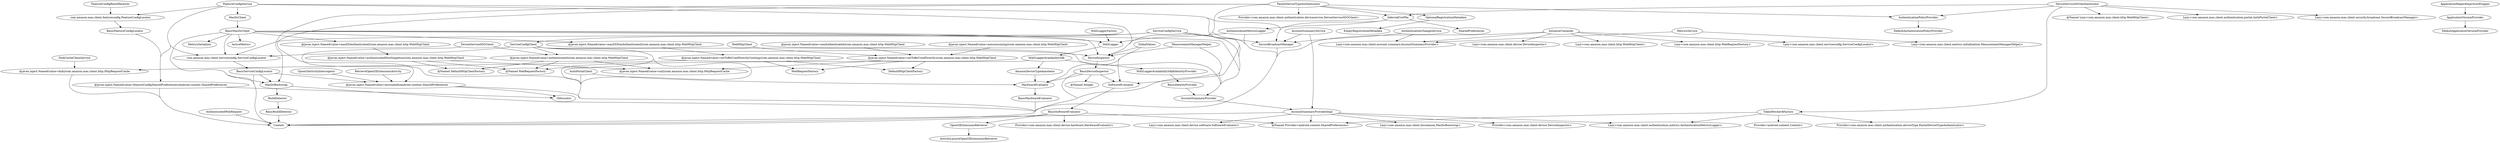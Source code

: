 digraph G1 {
  concentrate = true;
  n2 [label="@javax.inject.Named(value=authenticated)/com.amazon.mas.client.http.WebHttpClient"];
  n3 [label="@Named DefaultHttpClientFactory"];
  n2 -> n3;
  n4 [label="@Named WebRequestFactory"];
  n2 -> n4;
  n5 [label="@javax.inject.Named(value=null)/com.amazon.mas.client.http.HttpRequestCache"];
  n2 -> n5;
  n6 [label="@javax.inject.Named(value=authenticatedNonSingleton)/com.amazon.mas.client.http.WebHttpClient"];
  n6 -> n3;
  n6 -> n4;
  n6 -> n5;
  n7 [label="@javax.inject.Named(value=disk)/com.amazon.mas.client.http.HttpRequestCache"];
  n7 -> Context;
  n8 [label="@javax.inject.Named(value=encrypted)/android.content.SharedPreferences"];
  n8 -> Context;
  n8 -> Obfuscator;
  n9 [label="@javax.inject.Named(value=featureConfigSharedPreferences)/android.content.SharedPreferences"];
  n9 -> Context;
  n9 -> Obfuscator;
  n10 [label="@javax.inject.Named(value=masDSAuthenticated)/com.amazon.mas.client.http.WebHttpClient"];
  n10 -> n6;
  n11 [label="@javax.inject.Named(value=masDSNonAuthenticated)/com.amazon.mas.client.http.WebHttpClient"];
  n12 [label="@javax.inject.Named(value=notToBeUsedDirectlyCaching)/com.amazon.mas.client.http.WebHttpClient"];
  n11 -> n12;
  n13 [label="@javax.inject.Named(value=nonAuthenticated)/com.amazon.mas.client.http.WebHttpClient"];
  n14 [label="@javax.inject.Named(value=notToBeUsedDirectly)/com.amazon.mas.client.http.WebHttpClient"];
  n13 -> n14;
  n15 [label="@javax.inject.Named(value=nonconsuming)/com.amazon.mas.client.http.WebHttpClient"];
  n15 -> n14;
  n14 -> n5;
  n14 -> DefaultHttpClientFactory;
  n14 -> WebRequestFactory;
  n12 -> n7;
  n12 -> DefaultHttpClientFactory;
  n12 -> WebRequestFactory;
  AccountSummaryProvider -> AccountSummaryProviderImpl;
  n16 [label="@Named Provider<android.content.SharedPreferences>"];
  AccountSummaryProviderImpl -> n16;
  n17 [label="Provider<com.amazon.mas.client.device.DeviceInspector>"];
  AccountSummaryProviderImpl -> n17;
  n18 [label="Lazy<com.amazon.mas.client.authentication.metrics.AuthenticationMetricsLogger>"];
  AccountSummaryProviderImpl -> n18;
  n19 [label="Lazy<com.amazon.mas.client.device.software.SoftwareEvaluator>"];
  AccountSummaryProviderImpl -> n19;
  n20 [label="Lazy<com.amazon.mas.client.dscommon.MasDsBootstrap>"];
  AccountSummaryProviderImpl -> n20;
  AccountSummaryProviderImpl -> Context;
  AccountSummaryService -> AccountSummaryProviderImpl;
  AccountSummaryService -> SecureBroadcastManager;
  AmazonDeviceTypeAnnotator -> HardwareEvaluator;
  n21 [label="ApplicationHelper$InjectionWrapper"];
  n21 -> ApplicationVersionProvider;
  ApplicationVersionProvider -> DefaultApplicationVersionProvider;
  AuthPortalClient -> Context;
  AuthPortalClient -> HardwareEvaluator;
  AuthenticatedWebRequest -> Context;
  AuthenticationChangeService -> SecureBroadcastManager;
  n22 [label="Lazy<com.amazon.mas.client.account.summary.AccountSummaryProvider>"];
  AuthenticationChangeService -> n22;
  AuthenticationMetricsLogger -> MASLogger;
  AuthenticationMetricsLogger -> Context;
  AuthenticationPolicyProvider -> DefaultAuthenticationPolicyProvider;
  BasicBuildDetector -> Context;
  n23 [label="@Named Integer"];
  BasicDeviceInspector -> n23;
  BasicDeviceInspector -> Context;
  BasicDeviceInspector -> HardwareEvaluator;
  BasicDeviceInspector -> SoftwareEvaluator;
  BasicFeatureConfigLocator -> n9;
  BasicHardwareEvaluator -> Context;
  BasicIdentityProvider -> AccountSummaryProvider;
  BasicMasDsClient -> MasDsBootstrap;
  BasicMasDsClient -> n10;
  BasicMasDsClient -> n11;
  BasicMasDsClient -> DeviceInspector;
  BasicMasDsClient -> MASLogger;
  BasicMasDsClient -> ActiveMetrics;
  BasicMasDsClient -> Context;
  BasicMasDsClient -> AccountSummaryProvider;
  BasicMasDsClient -> MetricsSerializer;
  n24 [label="com.amazon.mas.client.serviceconfig.ServiceConfigLocator"];
  BasicMasDsClient -> n24;
  BasicServiceConfigLocator -> MasDsBootstrap;
  BasicServiceConfigLocator -> n8;
  BasicServiceConfigLocator -> Context;
  BasicSoftwareEvaluator -> n16;
  n25 [label="Provider<com.amazon.mas.client.device.hardware.HardwareEvaluator>"];
  BasicSoftwareEvaluator -> n25;
  BasicSoftwareEvaluator -> Context;
  BasicSoftwareEvaluator -> OpenGlExtensionsRetriever;
  BuildDetector -> BasicBuildDetector;
  DeviceInspector -> BasicDeviceInspector;
  DeviceServiceSSOAuthenticator -> InferredCorPfm;
  DeviceServiceSSOAuthenticator -> AuthenticationPolicyProvider;
  n26 [label="@Named Lazy<com.amazon.mas.client.http.WebHttpClient>"];
  DeviceServiceSSOAuthenticator -> n26;
  n27 [label="Lazy<com.amazon.mas.client.authentication.portal.AuthPortalClient>"];
  DeviceServiceSSOAuthenticator -> n27;
  n28 [label="Lazy<com.amazon.mas.client.security.broadcast.SecureBroadcastManager>"];
  DeviceServiceSSOAuthenticator -> n28;
  n29 [label="TokenFetcher$Factory"];
  DeviceServiceSSOAuthenticator -> n29;
  DeviceServiceSSOClient -> n2;
  DeviceServiceSSOClient -> Context;
  DiskCacheCleanService -> n7;
  n30 [label="com.amazon.mas.client.featureconfig.FeatureConfigLocator"];
  FeatureConfigResetReceiver -> n30;
  FeatureConfigService -> SecureBroadcastManager;
  FeatureConfigService -> DeviceInspector;
  FeatureConfigService -> MasDsClient;
  FeatureConfigService -> n30;
  FeatureConfigService -> n9;
  FeatureConfigService -> AccountSummaryProvider;
  FeatureConfigService -> SoftwareEvaluator;
  FeatureConfigService -> n24;
  GlobalValues -> DeviceInspector;
  GlobalValues -> HardwareEvaluator;
  GlobalValues -> SoftwareEvaluator;
  HardwareEvaluator -> BasicHardwareEvaluator;
  InferredCorPfm -> SecureBroadcastManager;
  InferredCorPfm -> SharedPreferences;
  InferredCorPfm -> AuthenticationMetricsLogger;
  InstanceContainer -> n22;
  n31 [label="Lazy<com.amazon.mas.client.device.DeviceInspector>"];
  InstanceContainer -> n31;
  n32 [label="Lazy<com.amazon.mas.client.http.WebHttpClient>"];
  InstanceContainer -> n32;
  n33 [label="Lazy<com.amazon.mas.client.http.WebRequestFactory>"];
  InstanceContainer -> n33;
  n34 [label="Lazy<com.amazon.mas.client.serviceconfig.ServiceConfigLocator>"];
  InstanceContainer -> n34;
  InstanceContainer -> Context;
  MASLogger -> MASLoggerAvailabilitySdk;
  n35 [label="MASLoggerAvailabilitySdk$IdentityProvider"];
  MASLoggerAvailabilitySdk -> n35;
  MASLoggerAvailabilitySdk -> AmazonDeviceTypeAnnotator;
  MASLoggerAvailabilitySdk -> Context;
  n35 -> BasicIdentityProvider;
  MASLoggerFactory -> MASLogger;
  MasDsBootstrap -> Context;
  MasDsBootstrap -> BuildDetector;
  MasDsClient -> BasicMasDsClient;
  MeasurementManagerHelper -> DeviceInspector;
  MeasurementManagerHelper -> Context;
  MeasurementManagerHelper -> AccountSummaryProvider;
  MetricsService -> n22;
  n36 [label="Lazy<com.amazon.mas.client.metrics.initialization.MeasurementManagerHelper>"];
  MetricsService -> n36;
  OpenGlActivityInterrogator -> n8;
  OpenGlExtensionsRetriever -> ActivityLaunchOpenGlExtensionsRetriever;
  OptionalRegistrationMetadata -> EmptyRegistrationMetadata;
  ParentDeviceTypeAuthenticator -> InferredCorPfm;
  ParentDeviceTypeAuthenticator -> MasDsBootstrap;
  ParentDeviceTypeAuthenticator -> AuthenticationPolicyProvider;
  ParentDeviceTypeAuthenticator -> OptionalRegistrationMetadata;
  ParentDeviceTypeAuthenticator -> DeviceInspector;
  n37 [label="Provider<com.amazon.mas.client.authentication.deviceservice.DeviceServiceSSOClient>"];
  ParentDeviceTypeAuthenticator -> n37;
  ParentDeviceTypeAuthenticator -> n8;
  ParentDeviceTypeAuthenticator -> Context;
  RetrieveOpenGlExtensionsActivity -> n8;
  SecureBroadcastManager -> Context;
  ServiceConfigClient -> n2;
  ServiceConfigClient -> n4;
  ServiceConfigClient -> DeviceInspector;
  ServiceConfigClient -> Context;
  ServiceConfigClient -> AccountSummaryProvider;
  ServiceConfigClient -> n24;
  ServiceConfigService -> SecureBroadcastManager;
  ServiceConfigService -> ServiceConfigClient;
  ServiceConfigService -> AccountSummaryProvider;
  ServiceConfigService -> n24;
  SoftwareEvaluator -> BasicSoftwareEvaluator;
  n29 -> n16;
  n38 [label="Provider<android.content.Context>"];
  n29 -> n38;
  n39 [label="Provider<com.amazon.mas.client.authentication.deviceType.ParentDeviceTypeAuthenticator>"];
  n29 -> n39;
  n29 -> n18;
  WebHttpClient -> n14;
  n30 -> BasicFeatureConfigLocator;
  n24 -> BasicServiceConfigLocator;
}

